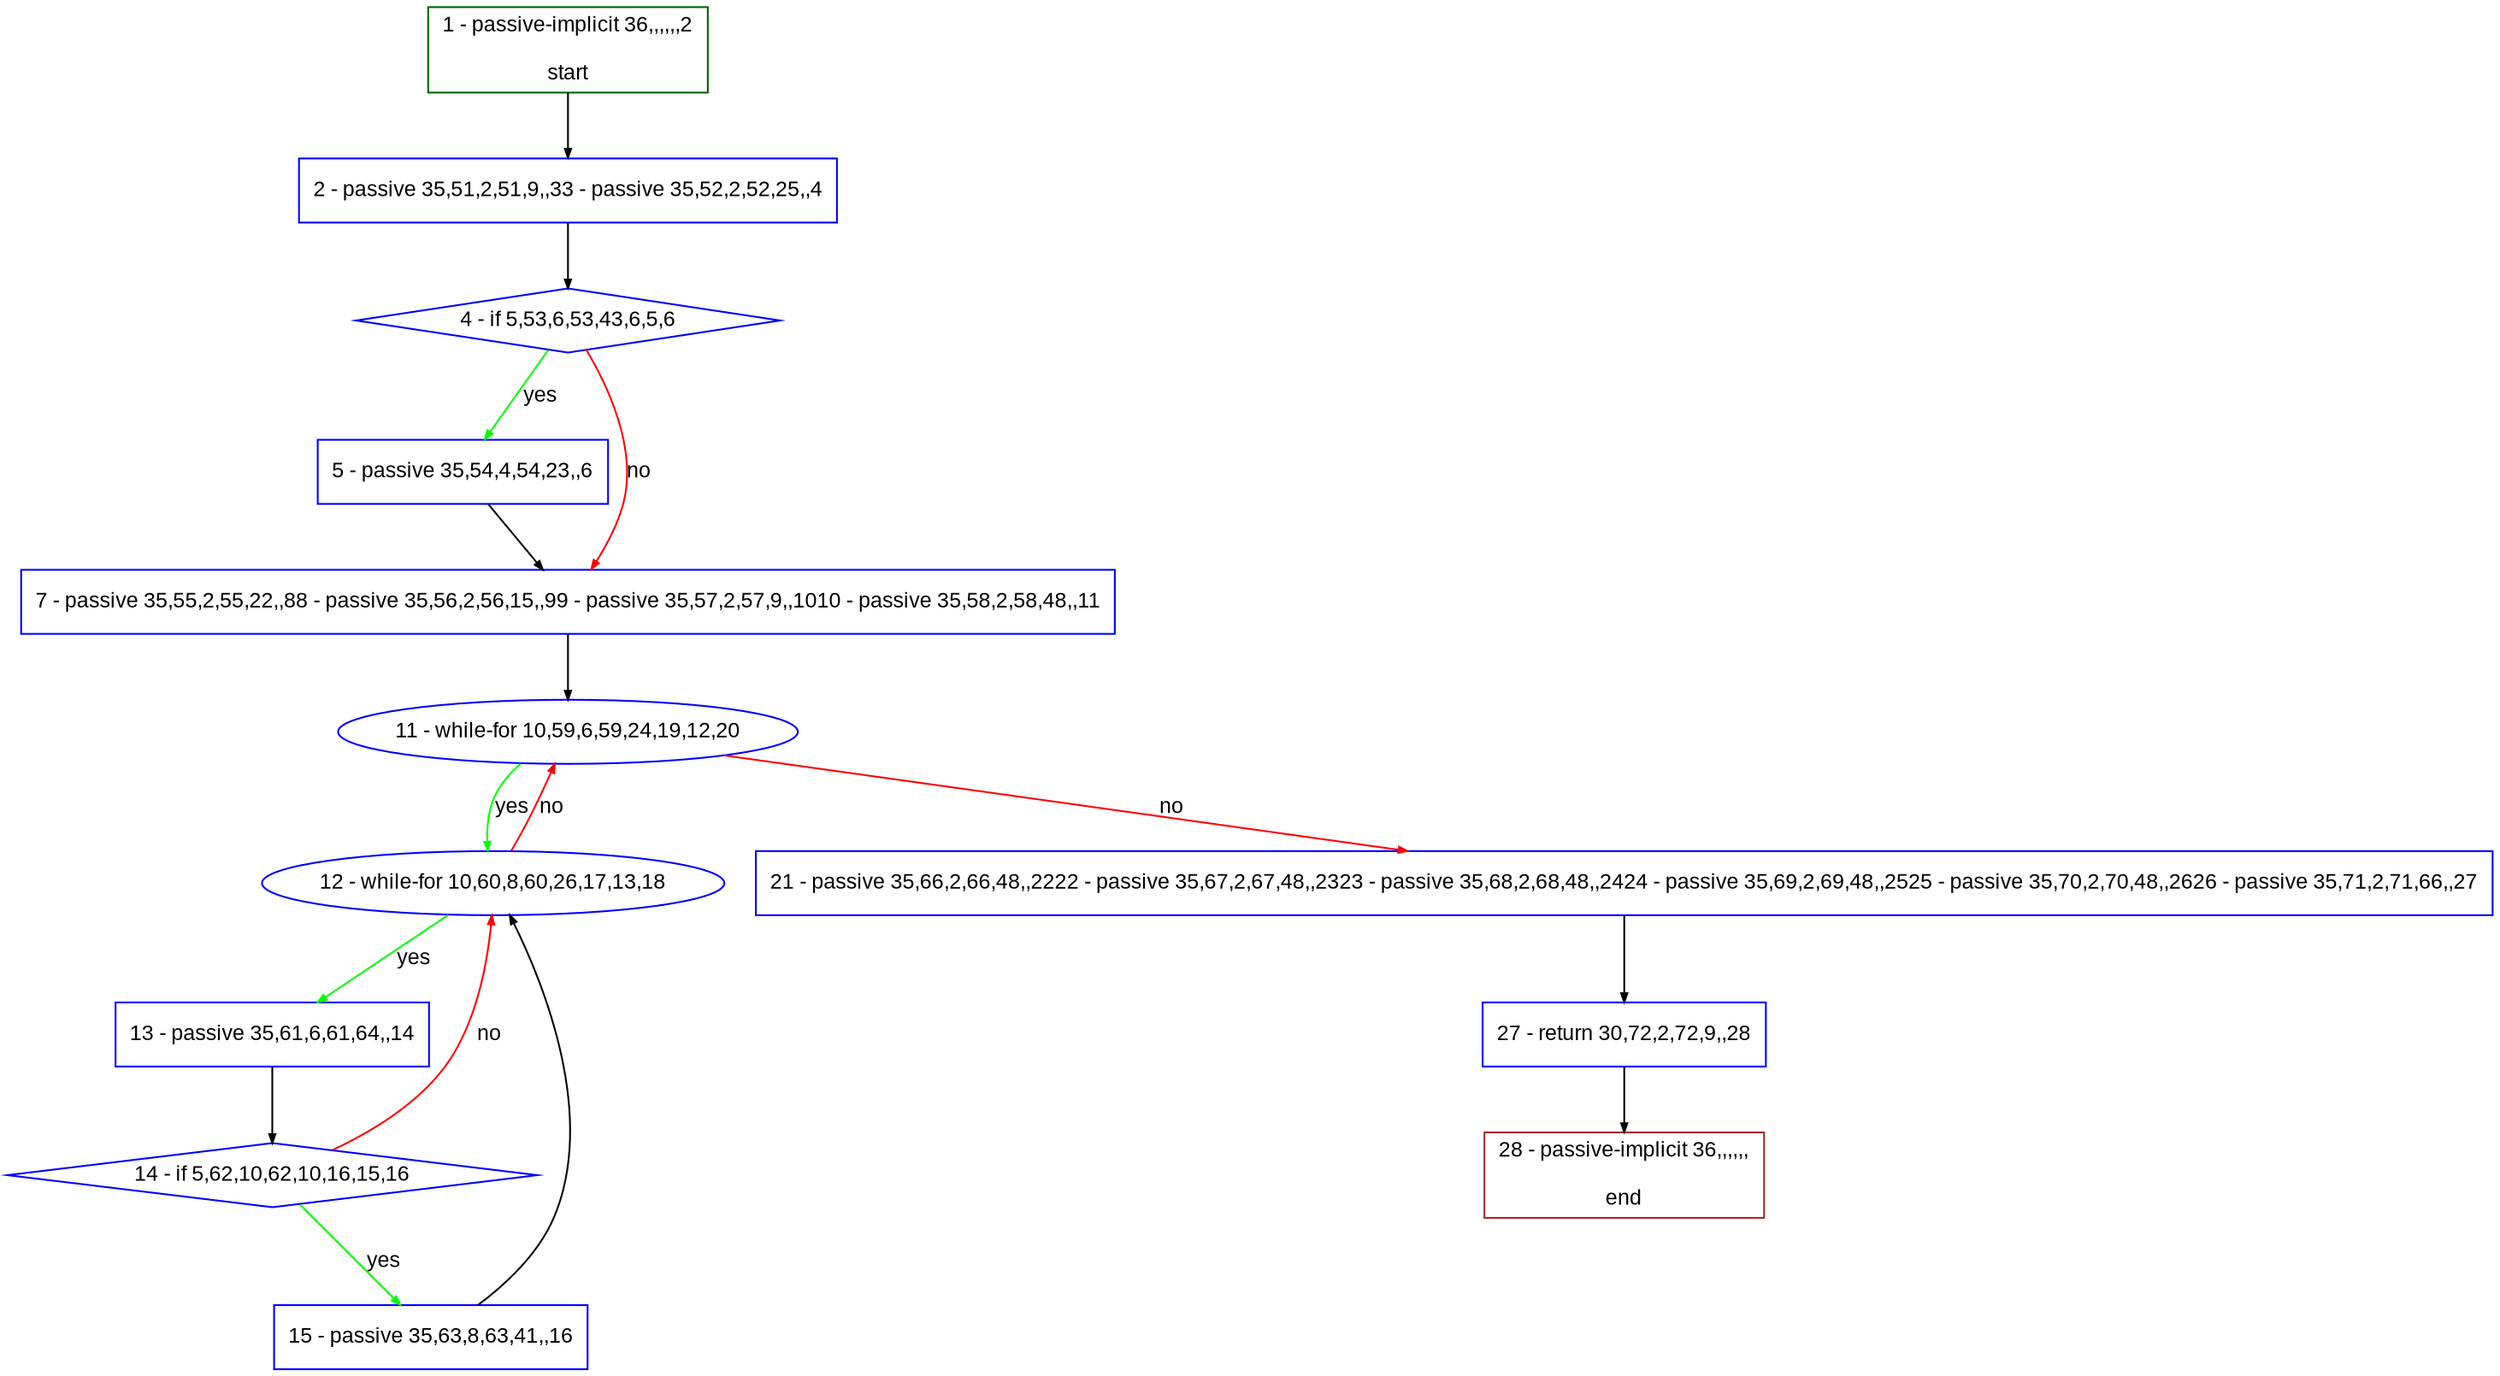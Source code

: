 digraph "" {
  graph [pack="true", label="", fontsize="12", packmode="clust", fontname="Arial", fillcolor="#FFFFCC", bgcolor="white", style="rounded,filled", compound="true"];
  node [node_initialized="no", label="", color="grey", fontsize="12", fillcolor="white", fontname="Arial", style="filled", shape="rectangle", compound="true", fixedsize="false"];
  edge [fontcolor="black", arrowhead="normal", arrowtail="none", arrowsize="0.5", ltail="", label="", color="black", fontsize="12", lhead="", fontname="Arial", dir="forward", compound="true"];
  __N1 [label="2 - passive 35,51,2,51,9,,33 - passive 35,52,2,52,25,,4", color="#0000ff", fillcolor="#ffffff", style="filled", shape="box"];
  __N2 [label="1 - passive-implicit 36,,,,,,2\n\nstart", color="#006400", fillcolor="#ffffff", style="filled", shape="box"];
  __N3 [label="4 - if 5,53,6,53,43,6,5,6", color="#0000ff", fillcolor="#ffffff", style="filled", shape="diamond"];
  __N4 [label="5 - passive 35,54,4,54,23,,6", color="#0000ff", fillcolor="#ffffff", style="filled", shape="box"];
  __N5 [label="7 - passive 35,55,2,55,22,,88 - passive 35,56,2,56,15,,99 - passive 35,57,2,57,9,,1010 - passive 35,58,2,58,48,,11", color="#0000ff", fillcolor="#ffffff", style="filled", shape="box"];
  __N6 [label="11 - while-for 10,59,6,59,24,19,12,20", color="#0000ff", fillcolor="#ffffff", style="filled", shape="oval"];
  __N7 [label="12 - while-for 10,60,8,60,26,17,13,18", color="#0000ff", fillcolor="#ffffff", style="filled", shape="oval"];
  __N8 [label="21 - passive 35,66,2,66,48,,2222 - passive 35,67,2,67,48,,2323 - passive 35,68,2,68,48,,2424 - passive 35,69,2,69,48,,2525 - passive 35,70,2,70,48,,2626 - passive 35,71,2,71,66,,27", color="#0000ff", fillcolor="#ffffff", style="filled", shape="box"];
  __N9 [label="13 - passive 35,61,6,61,64,,14", color="#0000ff", fillcolor="#ffffff", style="filled", shape="box"];
  __N10 [label="14 - if 5,62,10,62,10,16,15,16", color="#0000ff", fillcolor="#ffffff", style="filled", shape="diamond"];
  __N11 [label="15 - passive 35,63,8,63,41,,16", color="#0000ff", fillcolor="#ffffff", style="filled", shape="box"];
  __N12 [label="27 - return 30,72,2,72,9,,28", color="#0000ff", fillcolor="#ffffff", style="filled", shape="box"];
  __N13 [label="28 - passive-implicit 36,,,,,,\n\nend", color="#a52a2a", fillcolor="#ffffff", style="filled", shape="box"];
  __N2 -> __N1 [arrowhead="normal", arrowtail="none", color="#000000", label="", dir="forward"];
  __N1 -> __N3 [arrowhead="normal", arrowtail="none", color="#000000", label="", dir="forward"];
  __N3 -> __N4 [arrowhead="normal", arrowtail="none", color="#00ff00", label="yes", dir="forward"];
  __N3 -> __N5 [arrowhead="normal", arrowtail="none", color="#ff0000", label="no", dir="forward"];
  __N4 -> __N5 [arrowhead="normal", arrowtail="none", color="#000000", label="", dir="forward"];
  __N5 -> __N6 [arrowhead="normal", arrowtail="none", color="#000000", label="", dir="forward"];
  __N6 -> __N7 [arrowhead="normal", arrowtail="none", color="#00ff00", label="yes", dir="forward"];
  __N7 -> __N6 [arrowhead="normal", arrowtail="none", color="#ff0000", label="no", dir="forward"];
  __N6 -> __N8 [arrowhead="normal", arrowtail="none", color="#ff0000", label="no", dir="forward"];
  __N7 -> __N9 [arrowhead="normal", arrowtail="none", color="#00ff00", label="yes", dir="forward"];
  __N9 -> __N10 [arrowhead="normal", arrowtail="none", color="#000000", label="", dir="forward"];
  __N10 -> __N7 [arrowhead="normal", arrowtail="none", color="#ff0000", label="no", dir="forward"];
  __N10 -> __N11 [arrowhead="normal", arrowtail="none", color="#00ff00", label="yes", dir="forward"];
  __N11 -> __N7 [arrowhead="normal", arrowtail="none", color="#000000", label="", dir="forward"];
  __N8 -> __N12 [arrowhead="normal", arrowtail="none", color="#000000", label="", dir="forward"];
  __N12 -> __N13 [arrowhead="normal", arrowtail="none", color="#000000", label="", dir="forward"];
}
